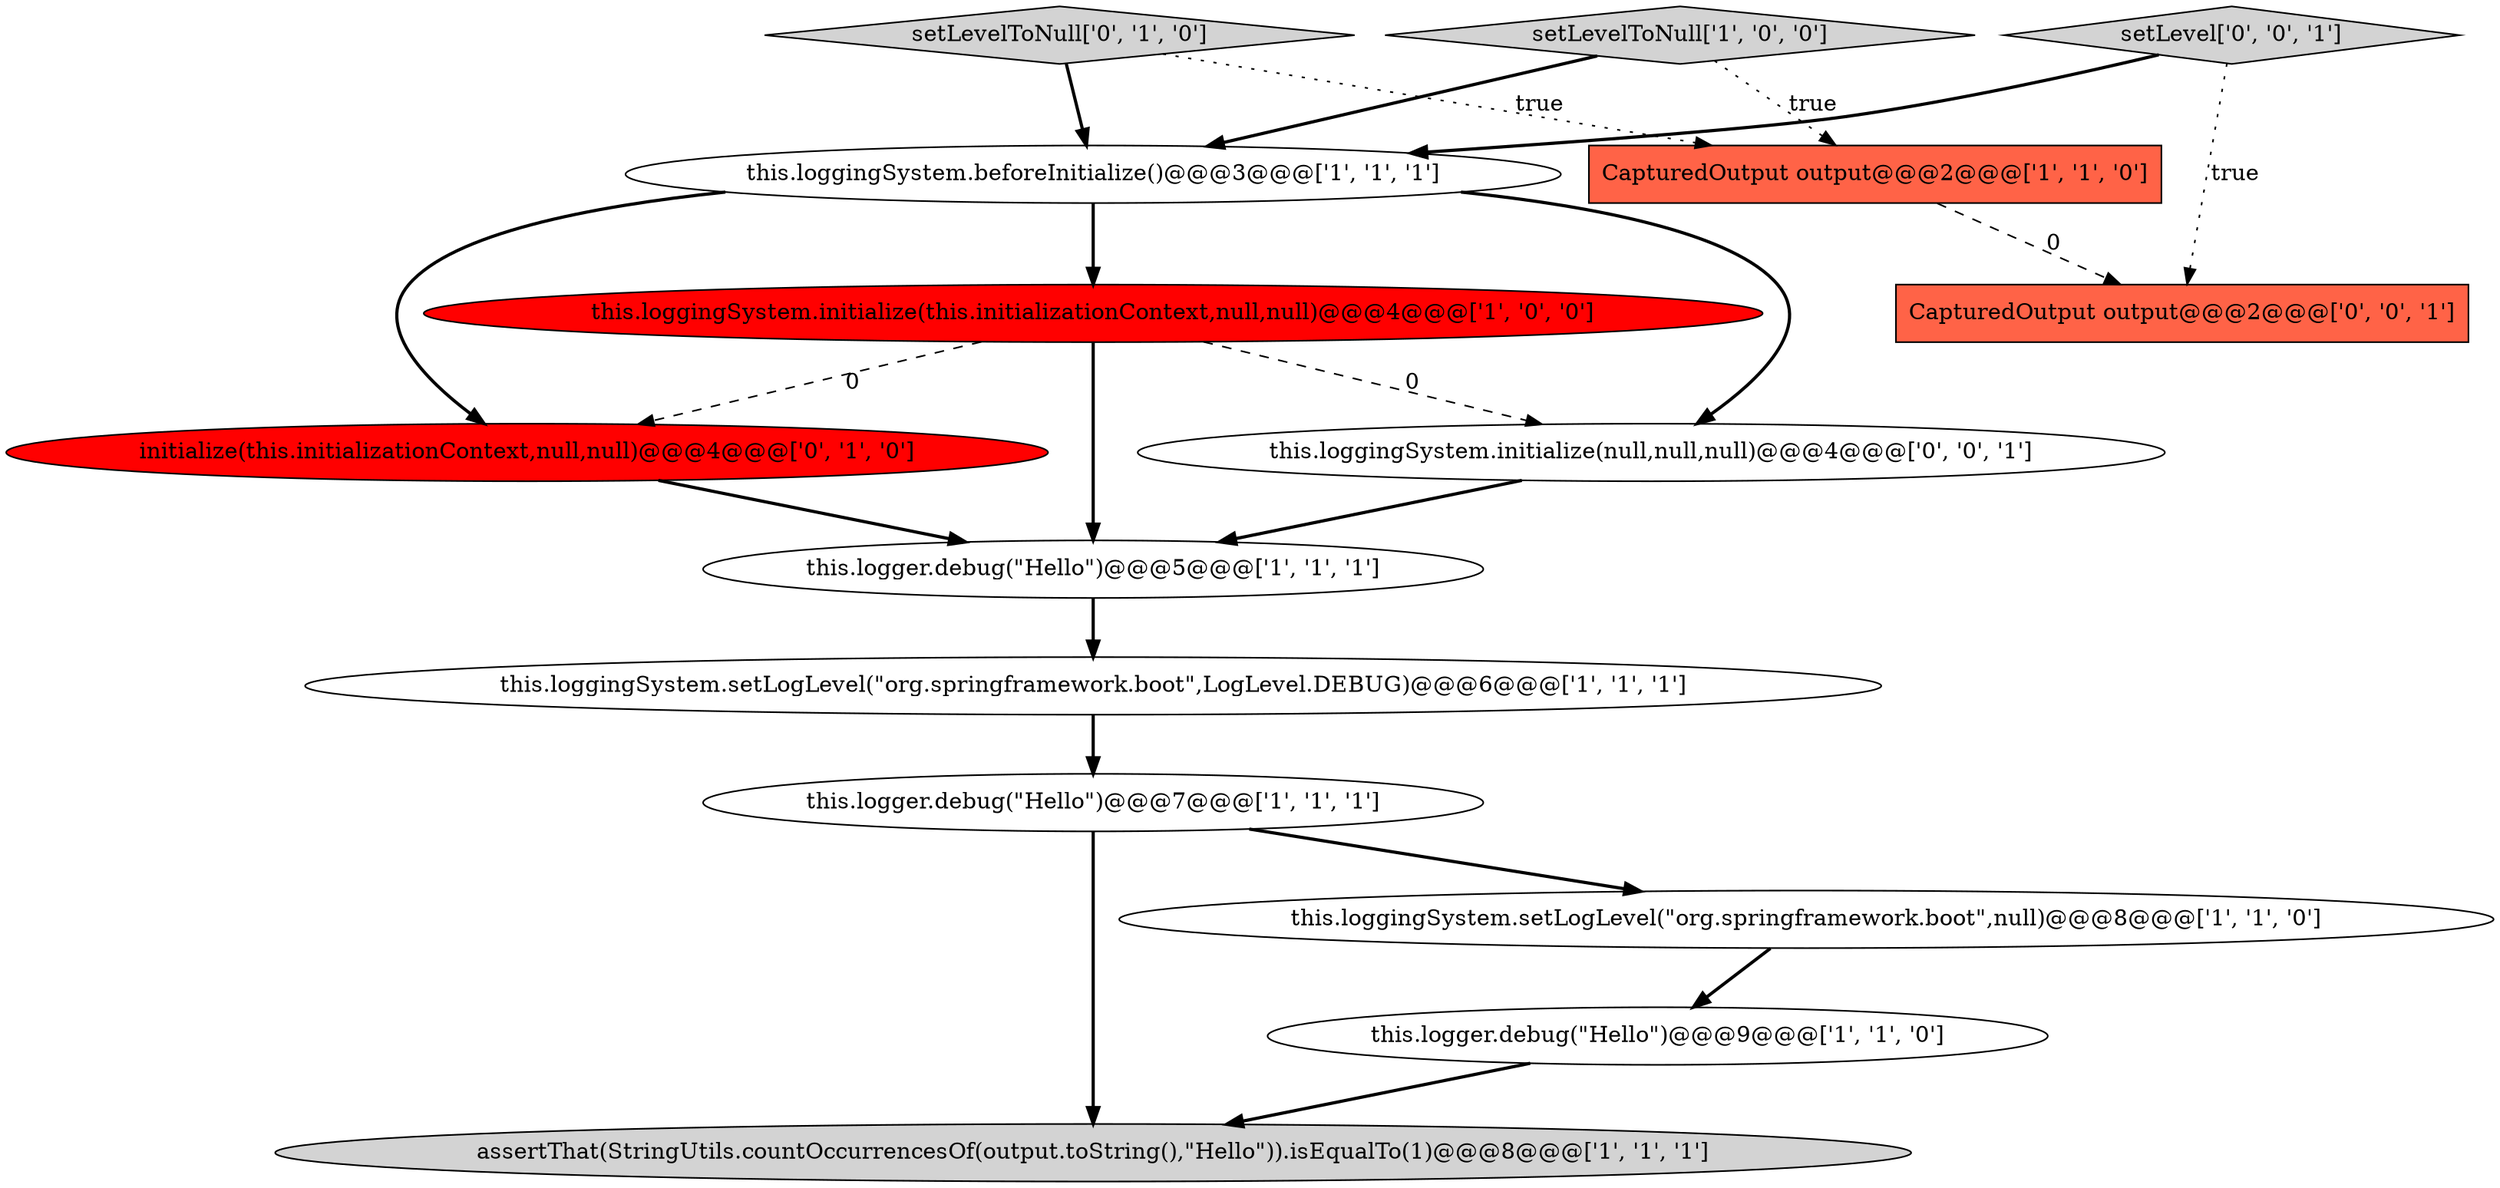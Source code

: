 digraph {
8 [style = filled, label = "this.logger.debug(\"Hello\")@@@7@@@['1', '1', '1']", fillcolor = white, shape = ellipse image = "AAA0AAABBB1BBB"];
5 [style = filled, label = "this.logger.debug(\"Hello\")@@@5@@@['1', '1', '1']", fillcolor = white, shape = ellipse image = "AAA0AAABBB1BBB"];
10 [style = filled, label = "setLevelToNull['0', '1', '0']", fillcolor = lightgray, shape = diamond image = "AAA0AAABBB2BBB"];
2 [style = filled, label = "this.loggingSystem.initialize(this.initializationContext,null,null)@@@4@@@['1', '0', '0']", fillcolor = red, shape = ellipse image = "AAA1AAABBB1BBB"];
14 [style = filled, label = "this.loggingSystem.initialize(null,null,null)@@@4@@@['0', '0', '1']", fillcolor = white, shape = ellipse image = "AAA0AAABBB3BBB"];
13 [style = filled, label = "setLevel['0', '0', '1']", fillcolor = lightgray, shape = diamond image = "AAA0AAABBB3BBB"];
11 [style = filled, label = "initialize(this.initializationContext,null,null)@@@4@@@['0', '1', '0']", fillcolor = red, shape = ellipse image = "AAA1AAABBB2BBB"];
7 [style = filled, label = "assertThat(StringUtils.countOccurrencesOf(output.toString(),\"Hello\")).isEqualTo(1)@@@8@@@['1', '1', '1']", fillcolor = lightgray, shape = ellipse image = "AAA0AAABBB1BBB"];
9 [style = filled, label = "this.loggingSystem.setLogLevel(\"org.springframework.boot\",null)@@@8@@@['1', '1', '0']", fillcolor = white, shape = ellipse image = "AAA0AAABBB1BBB"];
3 [style = filled, label = "this.logger.debug(\"Hello\")@@@9@@@['1', '1', '0']", fillcolor = white, shape = ellipse image = "AAA0AAABBB1BBB"];
1 [style = filled, label = "this.loggingSystem.beforeInitialize()@@@3@@@['1', '1', '1']", fillcolor = white, shape = ellipse image = "AAA0AAABBB1BBB"];
6 [style = filled, label = "CapturedOutput output@@@2@@@['1', '1', '0']", fillcolor = tomato, shape = box image = "AAA0AAABBB1BBB"];
12 [style = filled, label = "CapturedOutput output@@@2@@@['0', '0', '1']", fillcolor = tomato, shape = box image = "AAA0AAABBB3BBB"];
0 [style = filled, label = "setLevelToNull['1', '0', '0']", fillcolor = lightgray, shape = diamond image = "AAA0AAABBB1BBB"];
4 [style = filled, label = "this.loggingSystem.setLogLevel(\"org.springframework.boot\",LogLevel.DEBUG)@@@6@@@['1', '1', '1']", fillcolor = white, shape = ellipse image = "AAA0AAABBB1BBB"];
10->6 [style = dotted, label="true"];
13->12 [style = dotted, label="true"];
0->6 [style = dotted, label="true"];
13->1 [style = bold, label=""];
8->7 [style = bold, label=""];
1->11 [style = bold, label=""];
6->12 [style = dashed, label="0"];
11->5 [style = bold, label=""];
2->14 [style = dashed, label="0"];
3->7 [style = bold, label=""];
0->1 [style = bold, label=""];
5->4 [style = bold, label=""];
8->9 [style = bold, label=""];
9->3 [style = bold, label=""];
4->8 [style = bold, label=""];
2->11 [style = dashed, label="0"];
1->14 [style = bold, label=""];
1->2 [style = bold, label=""];
10->1 [style = bold, label=""];
2->5 [style = bold, label=""];
14->5 [style = bold, label=""];
}
